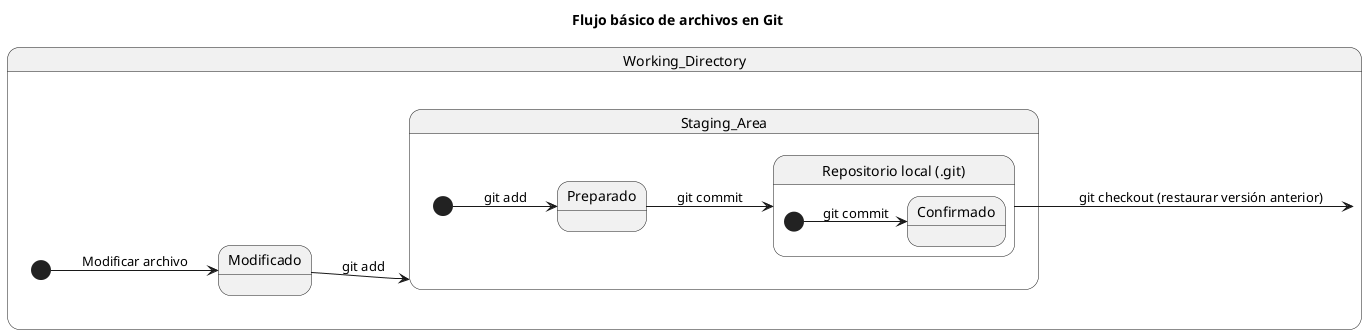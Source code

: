 @startuml
title Flujo básico de archivos en Git
left to right direction

state Working_Directory {
  [*] --> Modificado : Modificar archivo
  Modificado --> Staging_Area : git add
}

state Staging_Area {
  [*] --> Preparado : git add
  Preparado --> Repository : git commit
}

state Repository as "Repositorio local (.git)" {
  [*] --> Confirmado : git commit
}

Repository --> Working_Directory : git checkout (restaurar versión anterior)

@enduml

@startuml
title Flujo de trabajo básico en Git

start
:Modificar archivos en el
Working Directory;
:¿Listo para guardar cambios en staging?;
if (Sí) then (Sí)
  :git add <archivo>\n(o git add .);
  :Archivo(s) pasan al Staging Area;
else (No)
  :Seguir editando archivos;
endif
:¿Listo para confirmar cambios?;
if (Sí) then (Sí)
  :git commit -m "Mensaje";
  :Commit creado en el repositorio local (HEAD);
  :Working Directory y Staging Area sincronizados;
else (No)
  :Puedes seguir editando o añadir más archivos;
endif
:¿Hay más cambios por hacer?;
if (Sí) then (Sí)
  :Repetir el ciclo;
else (No)
  stop
endif
@enduml